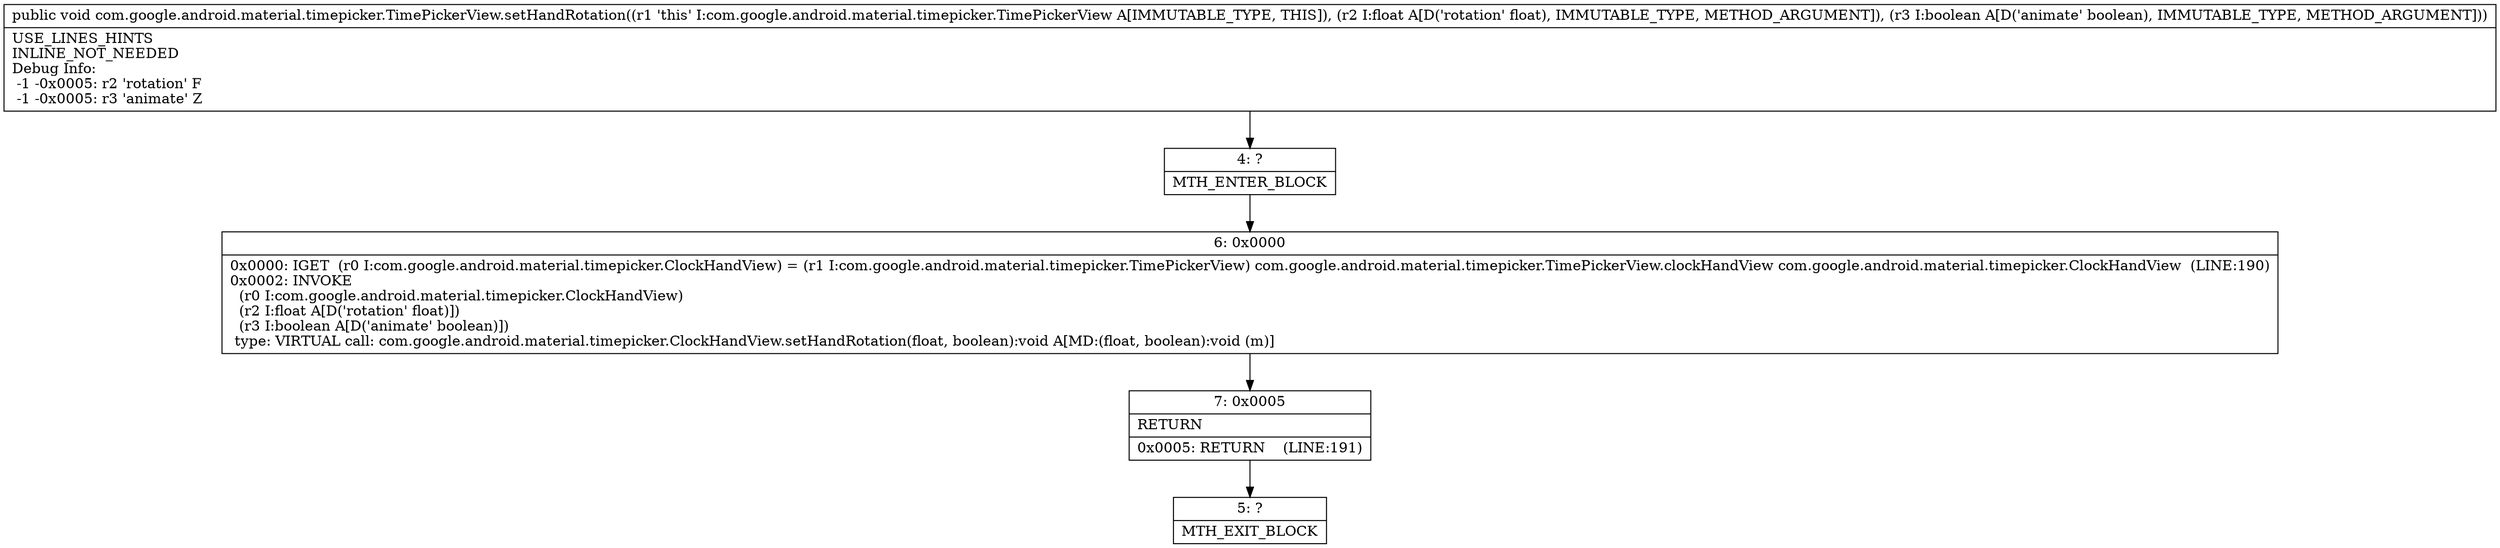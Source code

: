 digraph "CFG forcom.google.android.material.timepicker.TimePickerView.setHandRotation(FZ)V" {
Node_4 [shape=record,label="{4\:\ ?|MTH_ENTER_BLOCK\l}"];
Node_6 [shape=record,label="{6\:\ 0x0000|0x0000: IGET  (r0 I:com.google.android.material.timepicker.ClockHandView) = (r1 I:com.google.android.material.timepicker.TimePickerView) com.google.android.material.timepicker.TimePickerView.clockHandView com.google.android.material.timepicker.ClockHandView  (LINE:190)\l0x0002: INVOKE  \l  (r0 I:com.google.android.material.timepicker.ClockHandView)\l  (r2 I:float A[D('rotation' float)])\l  (r3 I:boolean A[D('animate' boolean)])\l type: VIRTUAL call: com.google.android.material.timepicker.ClockHandView.setHandRotation(float, boolean):void A[MD:(float, boolean):void (m)]\l}"];
Node_7 [shape=record,label="{7\:\ 0x0005|RETURN\l|0x0005: RETURN    (LINE:191)\l}"];
Node_5 [shape=record,label="{5\:\ ?|MTH_EXIT_BLOCK\l}"];
MethodNode[shape=record,label="{public void com.google.android.material.timepicker.TimePickerView.setHandRotation((r1 'this' I:com.google.android.material.timepicker.TimePickerView A[IMMUTABLE_TYPE, THIS]), (r2 I:float A[D('rotation' float), IMMUTABLE_TYPE, METHOD_ARGUMENT]), (r3 I:boolean A[D('animate' boolean), IMMUTABLE_TYPE, METHOD_ARGUMENT]))  | USE_LINES_HINTS\lINLINE_NOT_NEEDED\lDebug Info:\l  \-1 \-0x0005: r2 'rotation' F\l  \-1 \-0x0005: r3 'animate' Z\l}"];
MethodNode -> Node_4;Node_4 -> Node_6;
Node_6 -> Node_7;
Node_7 -> Node_5;
}

